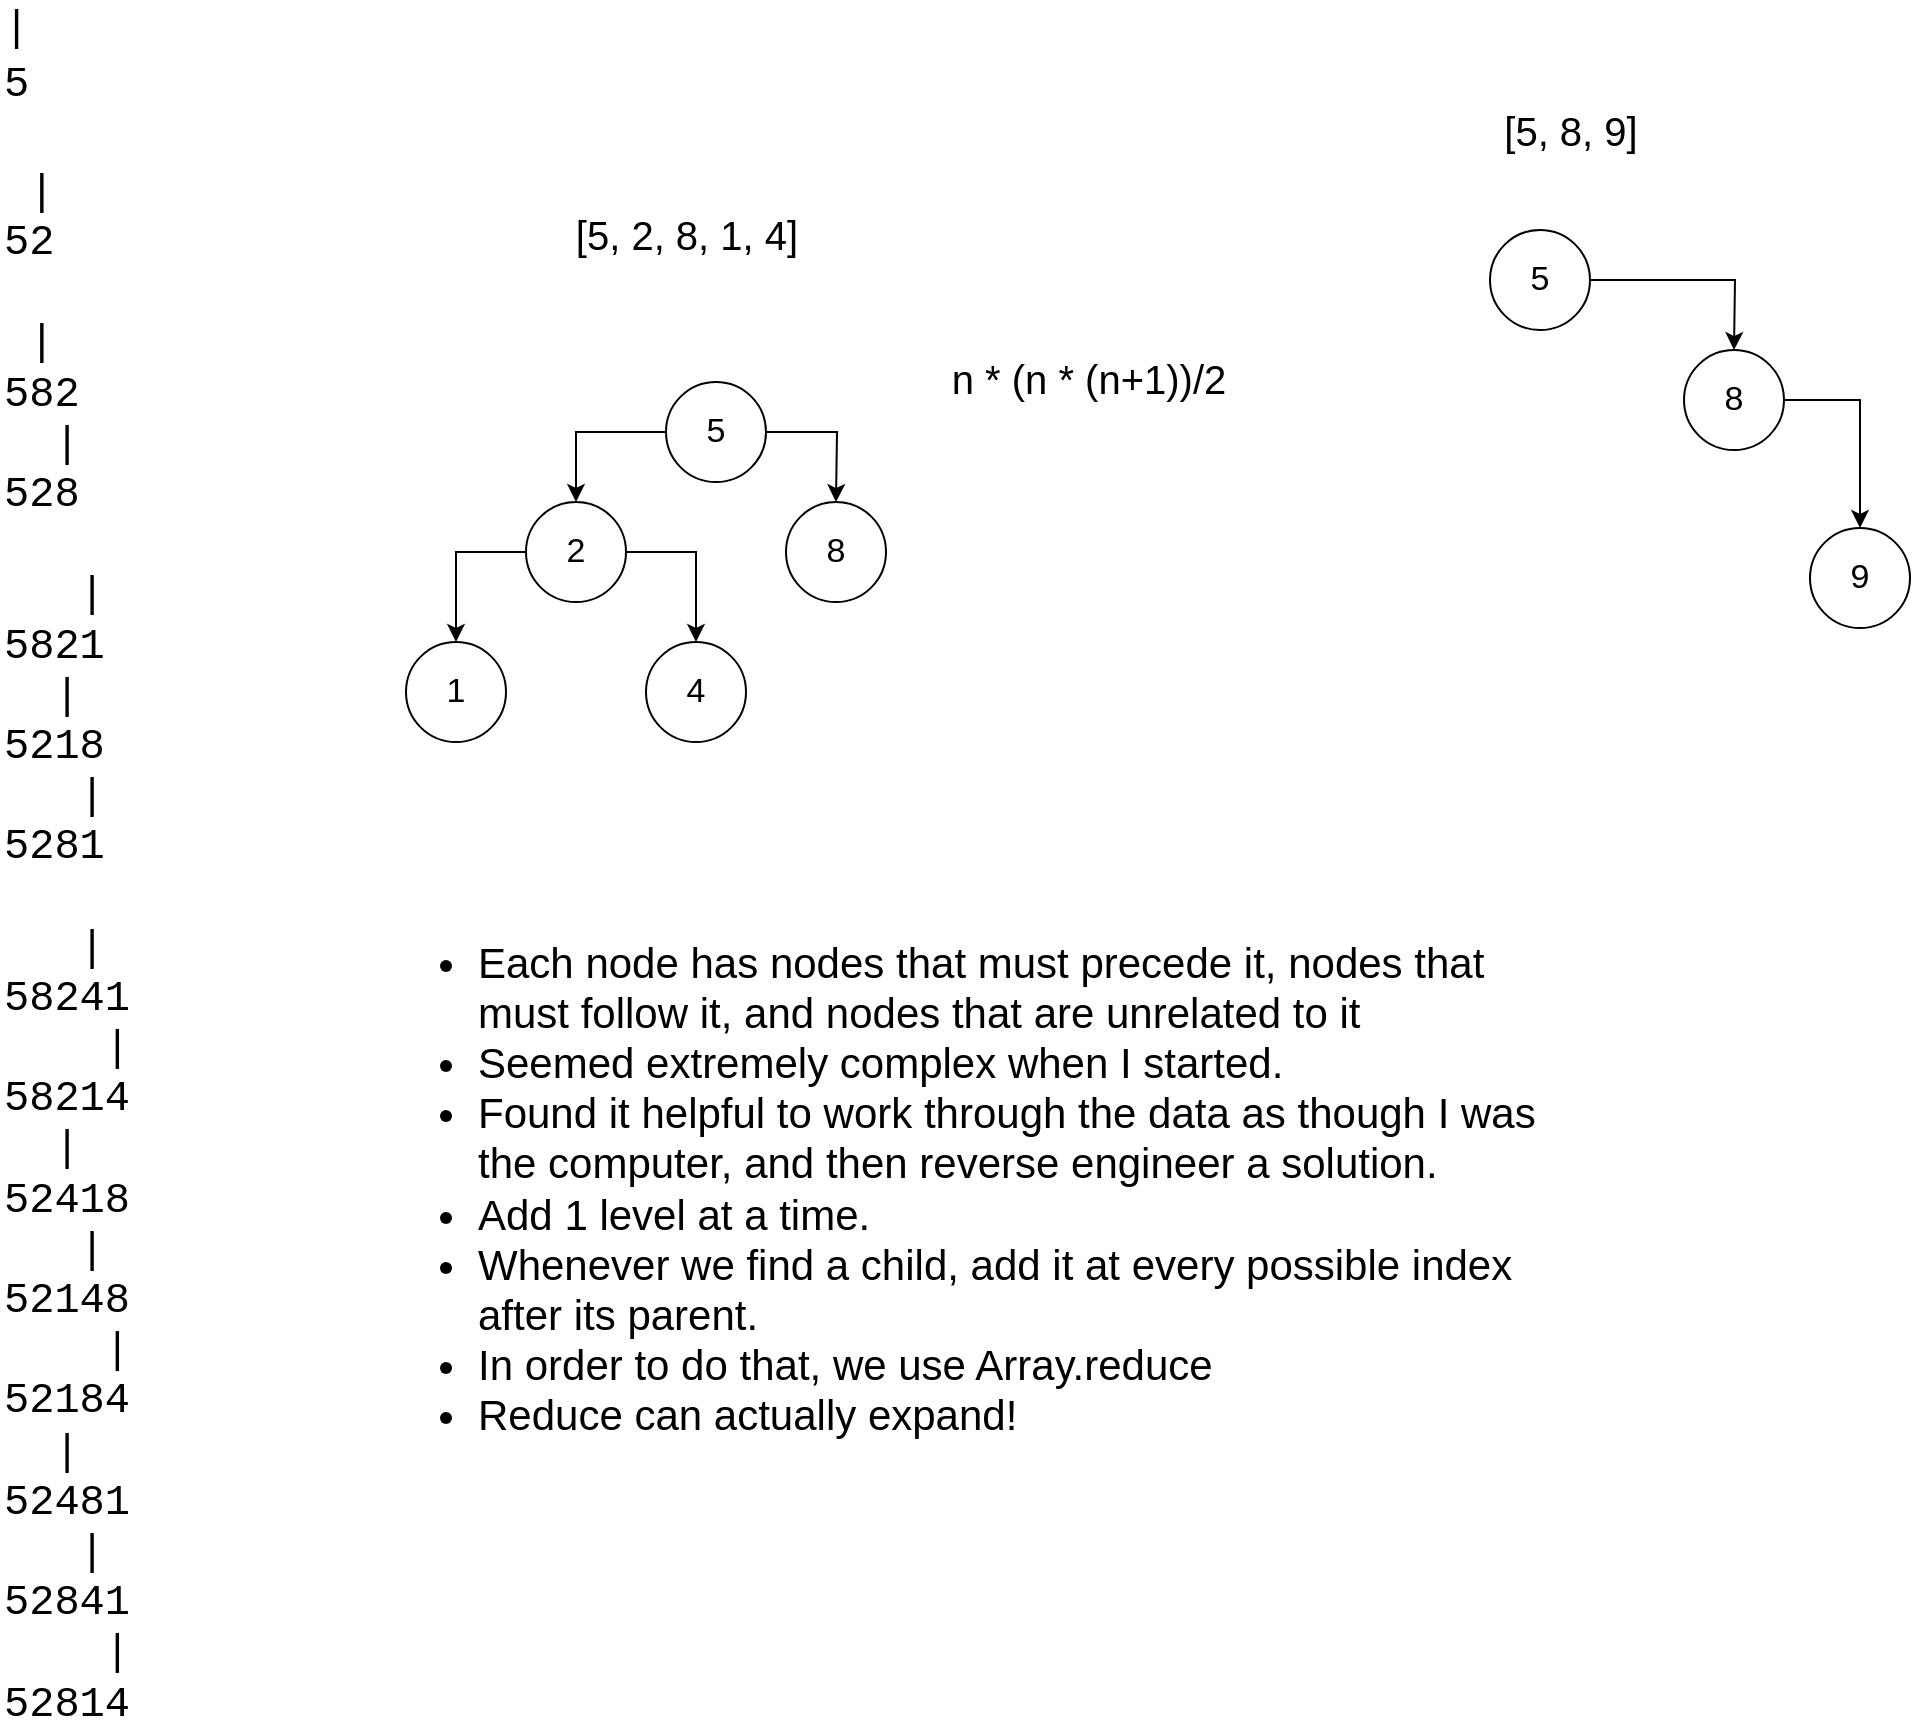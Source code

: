 <mxfile version="14.6.13" type="device"><diagram id="XkyfhhqbHyJwmX8V9Zgg" name="Page-1"><mxGraphModel dx="793" dy="771" grid="0" gridSize="10" guides="1" tooltips="1" connect="1" arrows="1" fold="1" page="0" pageScale="1" pageWidth="850" pageHeight="1100" math="0" shadow="0"><root><mxCell id="0"/><mxCell id="1" parent="0"/><mxCell id="MgeiTG_j9tzhuE9v6DGV-14" style="edgeStyle=orthogonalEdgeStyle;rounded=0;orthogonalLoop=1;jettySize=auto;html=1;entryX=0.5;entryY=0;entryDx=0;entryDy=0;" parent="1" source="MgeiTG_j9tzhuE9v6DGV-1" target="MgeiTG_j9tzhuE9v6DGV-4" edge="1"><mxGeometry relative="1" as="geometry"/></mxCell><mxCell id="MgeiTG_j9tzhuE9v6DGV-15" style="edgeStyle=orthogonalEdgeStyle;rounded=0;orthogonalLoop=1;jettySize=auto;html=1;" parent="1" source="MgeiTG_j9tzhuE9v6DGV-1" edge="1"><mxGeometry relative="1" as="geometry"><mxPoint x="495" y="110" as="targetPoint"/></mxGeometry></mxCell><mxCell id="MgeiTG_j9tzhuE9v6DGV-1" value="&lt;span style=&quot;font-size: 17px&quot;&gt;5&lt;/span&gt;" style="ellipse;whiteSpace=wrap;html=1;aspect=fixed;" parent="1" vertex="1"><mxGeometry x="410" y="50" width="50" height="50" as="geometry"/></mxCell><mxCell id="MgeiTG_j9tzhuE9v6DGV-3" value="&lt;span style=&quot;font-size: 17px&quot;&gt;8&lt;/span&gt;" style="ellipse;whiteSpace=wrap;html=1;aspect=fixed;" parent="1" vertex="1"><mxGeometry x="470" y="110" width="50" height="50" as="geometry"/></mxCell><mxCell id="MgeiTG_j9tzhuE9v6DGV-16" style="edgeStyle=orthogonalEdgeStyle;rounded=0;orthogonalLoop=1;jettySize=auto;html=1;entryX=0.5;entryY=0;entryDx=0;entryDy=0;" parent="1" source="MgeiTG_j9tzhuE9v6DGV-4" target="MgeiTG_j9tzhuE9v6DGV-7" edge="1"><mxGeometry relative="1" as="geometry"/></mxCell><mxCell id="MgeiTG_j9tzhuE9v6DGV-19" style="edgeStyle=orthogonalEdgeStyle;rounded=0;orthogonalLoop=1;jettySize=auto;html=1;entryX=0.5;entryY=0;entryDx=0;entryDy=0;" parent="1" source="MgeiTG_j9tzhuE9v6DGV-4" target="MgeiTG_j9tzhuE9v6DGV-18" edge="1"><mxGeometry relative="1" as="geometry"/></mxCell><mxCell id="MgeiTG_j9tzhuE9v6DGV-4" value="&lt;span style=&quot;font-size: 17px&quot;&gt;2&lt;/span&gt;" style="ellipse;whiteSpace=wrap;html=1;aspect=fixed;" parent="1" vertex="1"><mxGeometry x="340" y="110" width="50" height="50" as="geometry"/></mxCell><mxCell id="MgeiTG_j9tzhuE9v6DGV-7" value="&lt;span style=&quot;font-size: 17px&quot;&gt;1&lt;/span&gt;" style="ellipse;whiteSpace=wrap;html=1;aspect=fixed;" parent="1" vertex="1"><mxGeometry x="280" y="180" width="50" height="50" as="geometry"/></mxCell><mxCell id="MgeiTG_j9tzhuE9v6DGV-18" value="&lt;span style=&quot;font-size: 17px&quot;&gt;4&lt;/span&gt;" style="ellipse;whiteSpace=wrap;html=1;aspect=fixed;" parent="1" vertex="1"><mxGeometry x="400" y="180" width="50" height="50" as="geometry"/></mxCell><mxCell id="MgeiTG_j9tzhuE9v6DGV-27" value="&lt;div&gt;&lt;span style=&quot;font-family: &amp;#34;courier new&amp;#34;&quot;&gt;|&lt;/span&gt;&lt;/div&gt;&lt;div&gt;&lt;span style=&quot;font-family: &amp;#34;courier new&amp;#34;&quot;&gt;5&lt;/span&gt;&lt;/div&gt;&lt;div&gt;&lt;span style=&quot;font-family: &amp;#34;courier new&amp;#34;&quot;&gt;&lt;br&gt;&lt;/span&gt;&lt;/div&gt;&lt;div&gt;&lt;span style=&quot;font-family: &amp;#34;courier new&amp;#34;&quot;&gt;&amp;nbsp;|&lt;/span&gt;&lt;/div&gt;&lt;font face=&quot;Courier New&quot;&gt;&lt;div&gt;&lt;span&gt;52&lt;/span&gt;&lt;/div&gt;&lt;div&gt;&lt;span&gt;&lt;br&gt;&lt;/span&gt;&lt;/div&gt;&lt;div&gt;&lt;span&gt;&amp;nbsp;|&lt;/span&gt;&lt;/div&gt;&lt;div&gt;582&lt;/div&gt;&lt;div&gt;&amp;nbsp; |&lt;/div&gt;&lt;div&gt;528&lt;/div&gt;&lt;div&gt;&lt;br&gt;&lt;/div&gt;&lt;div&gt;&amp;nbsp; &amp;nbsp;|&lt;/div&gt;&lt;div&gt;5821&lt;/div&gt;&lt;div&gt;&amp;nbsp; |&lt;/div&gt;&lt;div&gt;5218&lt;/div&gt;&lt;div&gt;&amp;nbsp; &amp;nbsp;|&lt;/div&gt;&lt;div&gt;5281&lt;/div&gt;&lt;div&gt;&lt;br&gt;&lt;/div&gt;&lt;div&gt;&amp;nbsp; &amp;nbsp;|&lt;/div&gt;&lt;div&gt;58241&lt;/div&gt;&lt;div&gt;&amp;nbsp; &amp;nbsp; |&lt;/div&gt;&lt;div&gt;58214&lt;/div&gt;&lt;div&gt;&amp;nbsp; |&lt;/div&gt;&lt;div&gt;52418&lt;/div&gt;&lt;div&gt;&amp;nbsp; &amp;nbsp;|&lt;/div&gt;&lt;div&gt;52148&lt;/div&gt;&lt;div&gt;&amp;nbsp; &amp;nbsp; |&lt;/div&gt;&lt;div&gt;52184&lt;/div&gt;&lt;div&gt;&amp;nbsp; |&lt;/div&gt;&lt;div&gt;52481&lt;/div&gt;&lt;div&gt;&amp;nbsp; &amp;nbsp;|&lt;/div&gt;&lt;div&gt;52841&lt;/div&gt;&lt;div&gt;&amp;nbsp; &amp;nbsp; |&lt;/div&gt;&lt;div&gt;52814&lt;/div&gt;&lt;/font&gt;" style="text;html=1;resizable=0;autosize=1;align=left;verticalAlign=middle;points=[];fillColor=none;strokeColor=none;rounded=0;fontSize=21;" parent="1" vertex="1"><mxGeometry x="77" y="-138" width="73" height="858" as="geometry"/></mxCell><mxCell id="p1hkDWiTsKCLkRQhaCXg-9" style="edgeStyle=orthogonalEdgeStyle;rounded=0;orthogonalLoop=1;jettySize=auto;html=1;" edge="1" parent="1" source="p1hkDWiTsKCLkRQhaCXg-10"><mxGeometry relative="1" as="geometry"><mxPoint x="944" y="34" as="targetPoint"/></mxGeometry></mxCell><mxCell id="p1hkDWiTsKCLkRQhaCXg-10" value="&lt;span style=&quot;font-size: 17px&quot;&gt;5&lt;/span&gt;" style="ellipse;whiteSpace=wrap;html=1;aspect=fixed;" vertex="1" parent="1"><mxGeometry x="822" y="-26" width="50" height="50" as="geometry"/></mxCell><mxCell id="p1hkDWiTsKCLkRQhaCXg-27" style="edgeStyle=orthogonalEdgeStyle;rounded=0;orthogonalLoop=1;jettySize=auto;html=1;entryX=0.5;entryY=0;entryDx=0;entryDy=0;" edge="1" parent="1" source="p1hkDWiTsKCLkRQhaCXg-11" target="p1hkDWiTsKCLkRQhaCXg-26"><mxGeometry relative="1" as="geometry"/></mxCell><mxCell id="p1hkDWiTsKCLkRQhaCXg-11" value="&lt;span style=&quot;font-size: 17px&quot;&gt;8&lt;/span&gt;" style="ellipse;whiteSpace=wrap;html=1;aspect=fixed;" vertex="1" parent="1"><mxGeometry x="919" y="34" width="50" height="50" as="geometry"/></mxCell><mxCell id="p1hkDWiTsKCLkRQhaCXg-26" value="&lt;span style=&quot;font-size: 17px&quot;&gt;9&lt;/span&gt;" style="ellipse;whiteSpace=wrap;html=1;aspect=fixed;" vertex="1" parent="1"><mxGeometry x="982" y="123" width="50" height="50" as="geometry"/></mxCell><mxCell id="p1hkDWiTsKCLkRQhaCXg-31" value="&lt;ul style=&quot;font-size: 21px ; text-align: left&quot;&gt;&lt;li&gt;Each node has nodes that must precede it, nodes that must follow it, and nodes that are unrelated to it&lt;/li&gt;&lt;li&gt;Seemed extremely complex when I started.&lt;/li&gt;&lt;li&gt;Found it helpful to work through the data as though I was the computer, and then reverse engineer a solution.&lt;/li&gt;&lt;li&gt;Add 1 level at a time.&lt;/li&gt;&lt;li&gt;Whenever we find a child, add it at every possible index after its parent.&lt;/li&gt;&lt;li&gt;In order to do that, we use Array.reduce&lt;/li&gt;&lt;li&gt;Reduce can actually expand!&lt;/li&gt;&lt;/ul&gt;" style="text;html=1;strokeColor=none;fillColor=none;align=center;verticalAlign=middle;whiteSpace=wrap;rounded=0;" vertex="1" parent="1"><mxGeometry x="275" y="295" width="586" height="316" as="geometry"/></mxCell><mxCell id="p1hkDWiTsKCLkRQhaCXg-32" value="[5, 2, 8, 1, 4]" style="text;html=1;strokeColor=none;fillColor=none;align=center;verticalAlign=middle;whiteSpace=wrap;rounded=0;fontSize=20;" vertex="1" parent="1"><mxGeometry x="275" y="-34" width="291" height="20" as="geometry"/></mxCell><mxCell id="p1hkDWiTsKCLkRQhaCXg-33" value="[5, 8, 9]" style="text;html=1;strokeColor=none;fillColor=none;align=center;verticalAlign=middle;whiteSpace=wrap;rounded=0;fontSize=20;" vertex="1" parent="1"><mxGeometry x="717" y="-86" width="291" height="20" as="geometry"/></mxCell><mxCell id="p1hkDWiTsKCLkRQhaCXg-34" value="&lt;div class=&quot;usermessage&quot;&gt;n * (n * (n+1))/2&lt;/div&gt;" style="text;html=1;align=center;verticalAlign=middle;resizable=0;points=[];autosize=1;strokeColor=none;fontSize=20;" vertex="1" parent="1"><mxGeometry x="547" y="34" width="147" height="28" as="geometry"/></mxCell></root></mxGraphModel></diagram></mxfile>